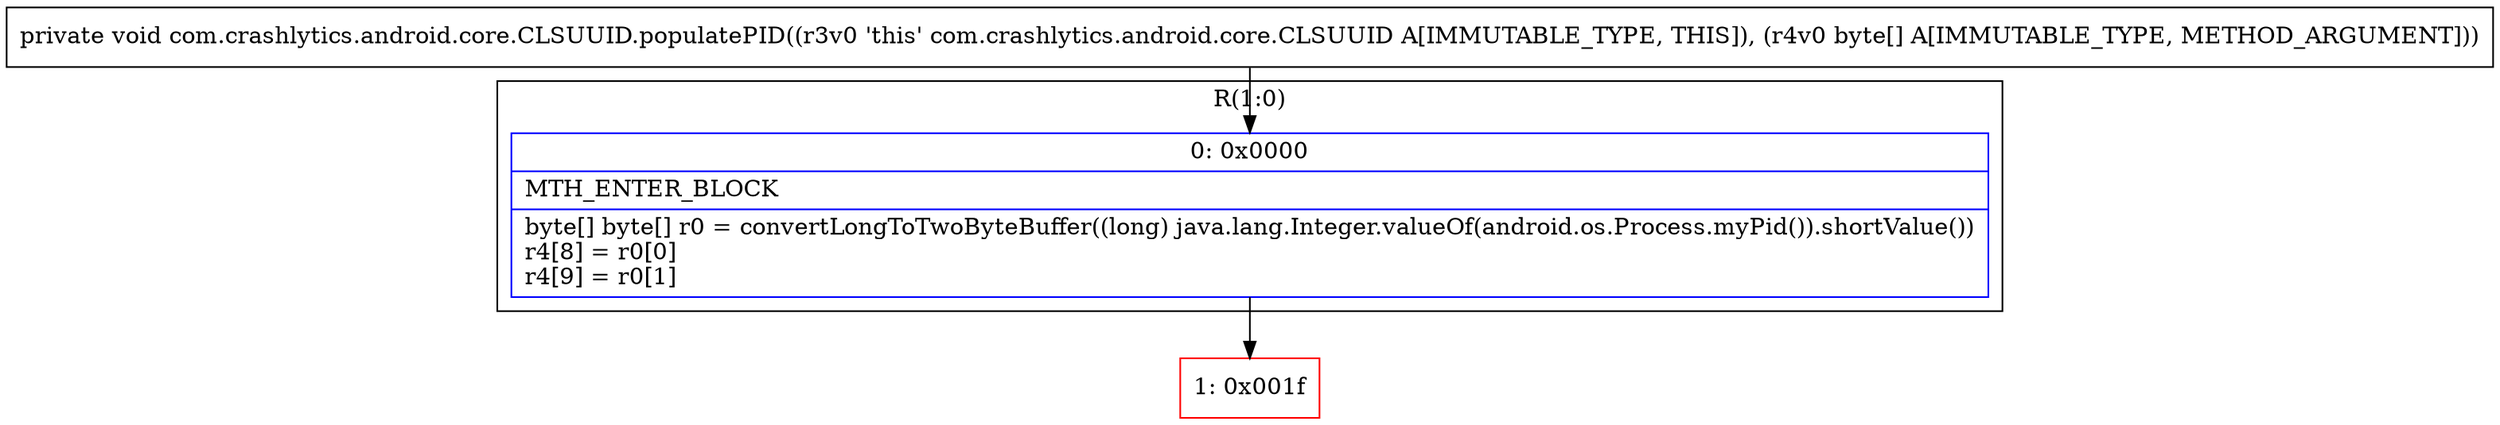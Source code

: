 digraph "CFG forcom.crashlytics.android.core.CLSUUID.populatePID([B)V" {
subgraph cluster_Region_1989854838 {
label = "R(1:0)";
node [shape=record,color=blue];
Node_0 [shape=record,label="{0\:\ 0x0000|MTH_ENTER_BLOCK\l|byte[] byte[] r0 = convertLongToTwoByteBuffer((long) java.lang.Integer.valueOf(android.os.Process.myPid()).shortValue())\lr4[8] = r0[0]\lr4[9] = r0[1]\l}"];
}
Node_1 [shape=record,color=red,label="{1\:\ 0x001f}"];
MethodNode[shape=record,label="{private void com.crashlytics.android.core.CLSUUID.populatePID((r3v0 'this' com.crashlytics.android.core.CLSUUID A[IMMUTABLE_TYPE, THIS]), (r4v0 byte[] A[IMMUTABLE_TYPE, METHOD_ARGUMENT])) }"];
MethodNode -> Node_0;
Node_0 -> Node_1;
}


